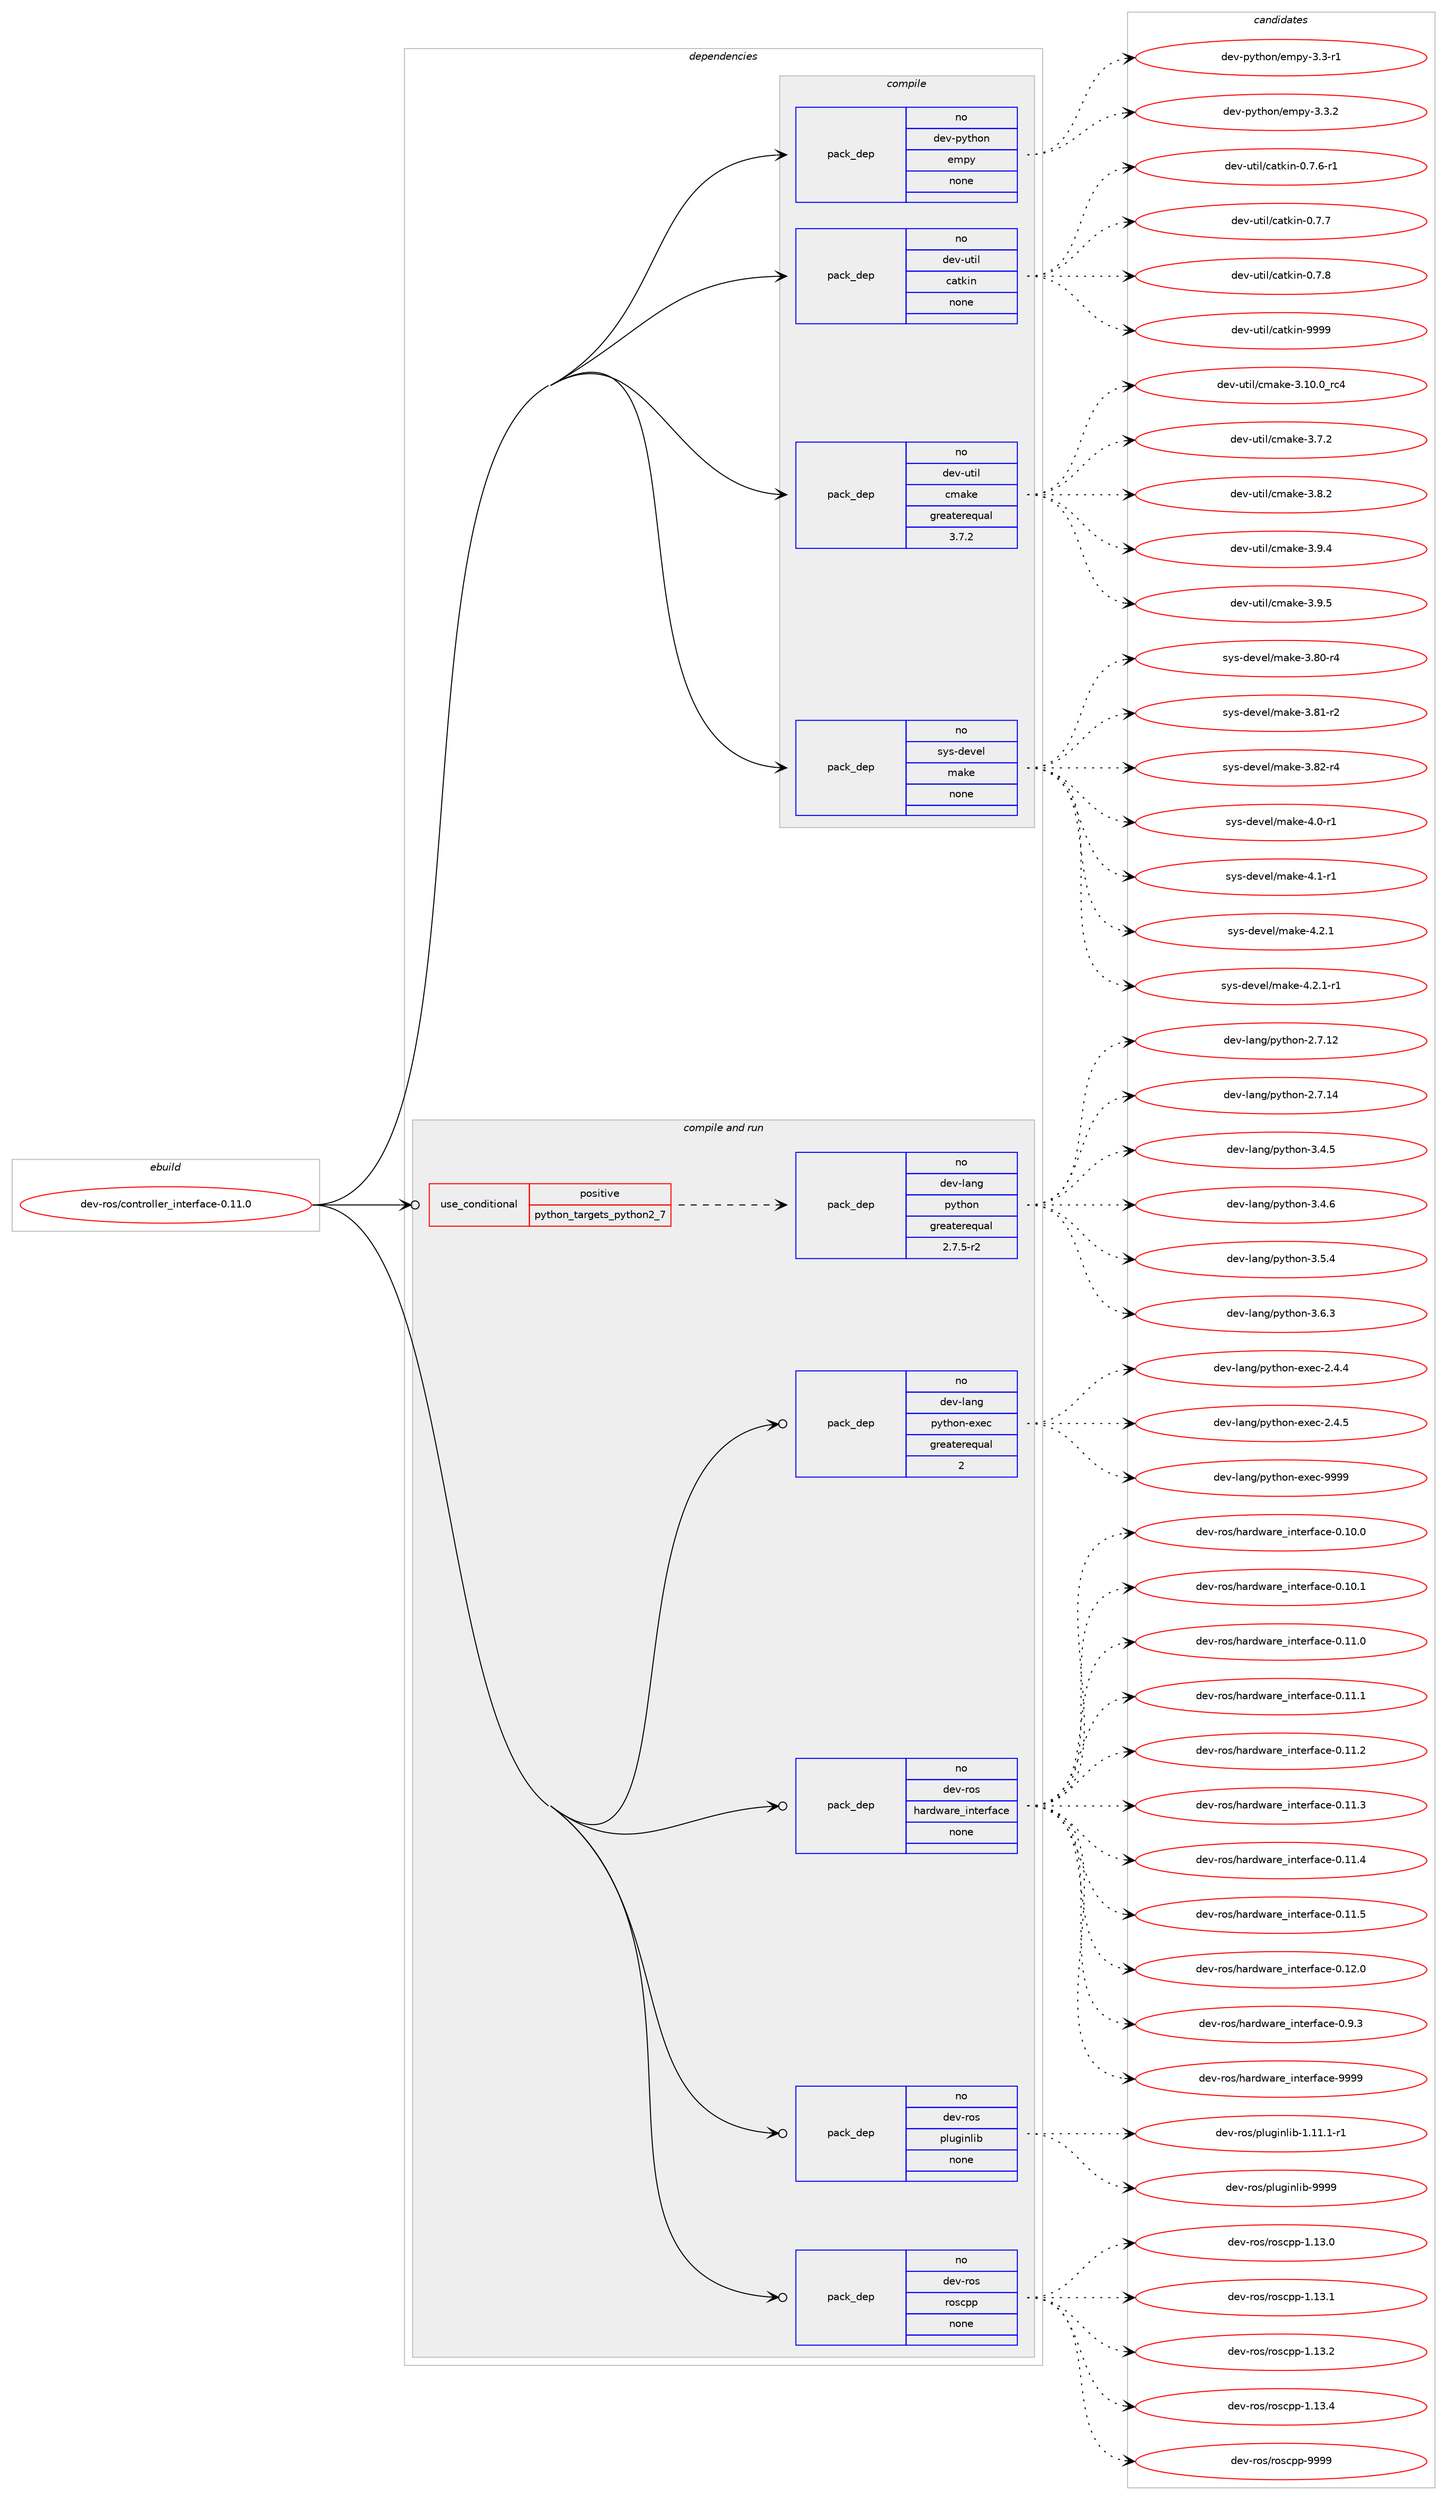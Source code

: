 digraph prolog {

# *************
# Graph options
# *************

newrank=true;
concentrate=true;
compound=true;
graph [rankdir=LR,fontname=Helvetica,fontsize=10,ranksep=1.5];#, ranksep=2.5, nodesep=0.2];
edge  [arrowhead=vee];
node  [fontname=Helvetica,fontsize=10];

# **********
# The ebuild
# **********

subgraph cluster_leftcol {
color=gray;
rank=same;
label=<<i>ebuild</i>>;
id [label="dev-ros/controller_interface-0.11.0", color=red, width=4, href="../dev-ros/controller_interface-0.11.0.svg"];
}

# ****************
# The dependencies
# ****************

subgraph cluster_midcol {
color=gray;
label=<<i>dependencies</i>>;
subgraph cluster_compile {
fillcolor="#eeeeee";
style=filled;
label=<<i>compile</i>>;
subgraph pack150168 {
dependency199145 [label=<<TABLE BORDER="0" CELLBORDER="1" CELLSPACING="0" CELLPADDING="4" WIDTH="220"><TR><TD ROWSPAN="6" CELLPADDING="30">pack_dep</TD></TR><TR><TD WIDTH="110">no</TD></TR><TR><TD>dev-python</TD></TR><TR><TD>empy</TD></TR><TR><TD>none</TD></TR><TR><TD></TD></TR></TABLE>>, shape=none, color=blue];
}
id:e -> dependency199145:w [weight=20,style="solid",arrowhead="vee"];
subgraph pack150169 {
dependency199146 [label=<<TABLE BORDER="0" CELLBORDER="1" CELLSPACING="0" CELLPADDING="4" WIDTH="220"><TR><TD ROWSPAN="6" CELLPADDING="30">pack_dep</TD></TR><TR><TD WIDTH="110">no</TD></TR><TR><TD>dev-util</TD></TR><TR><TD>catkin</TD></TR><TR><TD>none</TD></TR><TR><TD></TD></TR></TABLE>>, shape=none, color=blue];
}
id:e -> dependency199146:w [weight=20,style="solid",arrowhead="vee"];
subgraph pack150170 {
dependency199147 [label=<<TABLE BORDER="0" CELLBORDER="1" CELLSPACING="0" CELLPADDING="4" WIDTH="220"><TR><TD ROWSPAN="6" CELLPADDING="30">pack_dep</TD></TR><TR><TD WIDTH="110">no</TD></TR><TR><TD>dev-util</TD></TR><TR><TD>cmake</TD></TR><TR><TD>greaterequal</TD></TR><TR><TD>3.7.2</TD></TR></TABLE>>, shape=none, color=blue];
}
id:e -> dependency199147:w [weight=20,style="solid",arrowhead="vee"];
subgraph pack150171 {
dependency199148 [label=<<TABLE BORDER="0" CELLBORDER="1" CELLSPACING="0" CELLPADDING="4" WIDTH="220"><TR><TD ROWSPAN="6" CELLPADDING="30">pack_dep</TD></TR><TR><TD WIDTH="110">no</TD></TR><TR><TD>sys-devel</TD></TR><TR><TD>make</TD></TR><TR><TD>none</TD></TR><TR><TD></TD></TR></TABLE>>, shape=none, color=blue];
}
id:e -> dependency199148:w [weight=20,style="solid",arrowhead="vee"];
}
subgraph cluster_compileandrun {
fillcolor="#eeeeee";
style=filled;
label=<<i>compile and run</i>>;
subgraph cond44990 {
dependency199149 [label=<<TABLE BORDER="0" CELLBORDER="1" CELLSPACING="0" CELLPADDING="4"><TR><TD ROWSPAN="3" CELLPADDING="10">use_conditional</TD></TR><TR><TD>positive</TD></TR><TR><TD>python_targets_python2_7</TD></TR></TABLE>>, shape=none, color=red];
subgraph pack150172 {
dependency199150 [label=<<TABLE BORDER="0" CELLBORDER="1" CELLSPACING="0" CELLPADDING="4" WIDTH="220"><TR><TD ROWSPAN="6" CELLPADDING="30">pack_dep</TD></TR><TR><TD WIDTH="110">no</TD></TR><TR><TD>dev-lang</TD></TR><TR><TD>python</TD></TR><TR><TD>greaterequal</TD></TR><TR><TD>2.7.5-r2</TD></TR></TABLE>>, shape=none, color=blue];
}
dependency199149:e -> dependency199150:w [weight=20,style="dashed",arrowhead="vee"];
}
id:e -> dependency199149:w [weight=20,style="solid",arrowhead="odotvee"];
subgraph pack150173 {
dependency199151 [label=<<TABLE BORDER="0" CELLBORDER="1" CELLSPACING="0" CELLPADDING="4" WIDTH="220"><TR><TD ROWSPAN="6" CELLPADDING="30">pack_dep</TD></TR><TR><TD WIDTH="110">no</TD></TR><TR><TD>dev-lang</TD></TR><TR><TD>python-exec</TD></TR><TR><TD>greaterequal</TD></TR><TR><TD>2</TD></TR></TABLE>>, shape=none, color=blue];
}
id:e -> dependency199151:w [weight=20,style="solid",arrowhead="odotvee"];
subgraph pack150174 {
dependency199152 [label=<<TABLE BORDER="0" CELLBORDER="1" CELLSPACING="0" CELLPADDING="4" WIDTH="220"><TR><TD ROWSPAN="6" CELLPADDING="30">pack_dep</TD></TR><TR><TD WIDTH="110">no</TD></TR><TR><TD>dev-ros</TD></TR><TR><TD>hardware_interface</TD></TR><TR><TD>none</TD></TR><TR><TD></TD></TR></TABLE>>, shape=none, color=blue];
}
id:e -> dependency199152:w [weight=20,style="solid",arrowhead="odotvee"];
subgraph pack150175 {
dependency199153 [label=<<TABLE BORDER="0" CELLBORDER="1" CELLSPACING="0" CELLPADDING="4" WIDTH="220"><TR><TD ROWSPAN="6" CELLPADDING="30">pack_dep</TD></TR><TR><TD WIDTH="110">no</TD></TR><TR><TD>dev-ros</TD></TR><TR><TD>pluginlib</TD></TR><TR><TD>none</TD></TR><TR><TD></TD></TR></TABLE>>, shape=none, color=blue];
}
id:e -> dependency199153:w [weight=20,style="solid",arrowhead="odotvee"];
subgraph pack150176 {
dependency199154 [label=<<TABLE BORDER="0" CELLBORDER="1" CELLSPACING="0" CELLPADDING="4" WIDTH="220"><TR><TD ROWSPAN="6" CELLPADDING="30">pack_dep</TD></TR><TR><TD WIDTH="110">no</TD></TR><TR><TD>dev-ros</TD></TR><TR><TD>roscpp</TD></TR><TR><TD>none</TD></TR><TR><TD></TD></TR></TABLE>>, shape=none, color=blue];
}
id:e -> dependency199154:w [weight=20,style="solid",arrowhead="odotvee"];
}
subgraph cluster_run {
fillcolor="#eeeeee";
style=filled;
label=<<i>run</i>>;
}
}

# **************
# The candidates
# **************

subgraph cluster_choices {
rank=same;
color=gray;
label=<<i>candidates</i>>;

subgraph choice150168 {
color=black;
nodesep=1;
choice1001011184511212111610411111047101109112121455146514511449 [label="dev-python/empy-3.3-r1", color=red, width=4,href="../dev-python/empy-3.3-r1.svg"];
choice1001011184511212111610411111047101109112121455146514650 [label="dev-python/empy-3.3.2", color=red, width=4,href="../dev-python/empy-3.3.2.svg"];
dependency199145:e -> choice1001011184511212111610411111047101109112121455146514511449:w [style=dotted,weight="100"];
dependency199145:e -> choice1001011184511212111610411111047101109112121455146514650:w [style=dotted,weight="100"];
}
subgraph choice150169 {
color=black;
nodesep=1;
choice100101118451171161051084799971161071051104548465546544511449 [label="dev-util/catkin-0.7.6-r1", color=red, width=4,href="../dev-util/catkin-0.7.6-r1.svg"];
choice10010111845117116105108479997116107105110454846554655 [label="dev-util/catkin-0.7.7", color=red, width=4,href="../dev-util/catkin-0.7.7.svg"];
choice10010111845117116105108479997116107105110454846554656 [label="dev-util/catkin-0.7.8", color=red, width=4,href="../dev-util/catkin-0.7.8.svg"];
choice100101118451171161051084799971161071051104557575757 [label="dev-util/catkin-9999", color=red, width=4,href="../dev-util/catkin-9999.svg"];
dependency199146:e -> choice100101118451171161051084799971161071051104548465546544511449:w [style=dotted,weight="100"];
dependency199146:e -> choice10010111845117116105108479997116107105110454846554655:w [style=dotted,weight="100"];
dependency199146:e -> choice10010111845117116105108479997116107105110454846554656:w [style=dotted,weight="100"];
dependency199146:e -> choice100101118451171161051084799971161071051104557575757:w [style=dotted,weight="100"];
}
subgraph choice150170 {
color=black;
nodesep=1;
choice1001011184511711610510847991099710710145514649484648951149952 [label="dev-util/cmake-3.10.0_rc4", color=red, width=4,href="../dev-util/cmake-3.10.0_rc4.svg"];
choice10010111845117116105108479910997107101455146554650 [label="dev-util/cmake-3.7.2", color=red, width=4,href="../dev-util/cmake-3.7.2.svg"];
choice10010111845117116105108479910997107101455146564650 [label="dev-util/cmake-3.8.2", color=red, width=4,href="../dev-util/cmake-3.8.2.svg"];
choice10010111845117116105108479910997107101455146574652 [label="dev-util/cmake-3.9.4", color=red, width=4,href="../dev-util/cmake-3.9.4.svg"];
choice10010111845117116105108479910997107101455146574653 [label="dev-util/cmake-3.9.5", color=red, width=4,href="../dev-util/cmake-3.9.5.svg"];
dependency199147:e -> choice1001011184511711610510847991099710710145514649484648951149952:w [style=dotted,weight="100"];
dependency199147:e -> choice10010111845117116105108479910997107101455146554650:w [style=dotted,weight="100"];
dependency199147:e -> choice10010111845117116105108479910997107101455146564650:w [style=dotted,weight="100"];
dependency199147:e -> choice10010111845117116105108479910997107101455146574652:w [style=dotted,weight="100"];
dependency199147:e -> choice10010111845117116105108479910997107101455146574653:w [style=dotted,weight="100"];
}
subgraph choice150171 {
color=black;
nodesep=1;
choice11512111545100101118101108471099710710145514656484511452 [label="sys-devel/make-3.80-r4", color=red, width=4,href="../sys-devel/make-3.80-r4.svg"];
choice11512111545100101118101108471099710710145514656494511450 [label="sys-devel/make-3.81-r2", color=red, width=4,href="../sys-devel/make-3.81-r2.svg"];
choice11512111545100101118101108471099710710145514656504511452 [label="sys-devel/make-3.82-r4", color=red, width=4,href="../sys-devel/make-3.82-r4.svg"];
choice115121115451001011181011084710997107101455246484511449 [label="sys-devel/make-4.0-r1", color=red, width=4,href="../sys-devel/make-4.0-r1.svg"];
choice115121115451001011181011084710997107101455246494511449 [label="sys-devel/make-4.1-r1", color=red, width=4,href="../sys-devel/make-4.1-r1.svg"];
choice115121115451001011181011084710997107101455246504649 [label="sys-devel/make-4.2.1", color=red, width=4,href="../sys-devel/make-4.2.1.svg"];
choice1151211154510010111810110847109971071014552465046494511449 [label="sys-devel/make-4.2.1-r1", color=red, width=4,href="../sys-devel/make-4.2.1-r1.svg"];
dependency199148:e -> choice11512111545100101118101108471099710710145514656484511452:w [style=dotted,weight="100"];
dependency199148:e -> choice11512111545100101118101108471099710710145514656494511450:w [style=dotted,weight="100"];
dependency199148:e -> choice11512111545100101118101108471099710710145514656504511452:w [style=dotted,weight="100"];
dependency199148:e -> choice115121115451001011181011084710997107101455246484511449:w [style=dotted,weight="100"];
dependency199148:e -> choice115121115451001011181011084710997107101455246494511449:w [style=dotted,weight="100"];
dependency199148:e -> choice115121115451001011181011084710997107101455246504649:w [style=dotted,weight="100"];
dependency199148:e -> choice1151211154510010111810110847109971071014552465046494511449:w [style=dotted,weight="100"];
}
subgraph choice150172 {
color=black;
nodesep=1;
choice10010111845108971101034711212111610411111045504655464950 [label="dev-lang/python-2.7.12", color=red, width=4,href="../dev-lang/python-2.7.12.svg"];
choice10010111845108971101034711212111610411111045504655464952 [label="dev-lang/python-2.7.14", color=red, width=4,href="../dev-lang/python-2.7.14.svg"];
choice100101118451089711010347112121116104111110455146524653 [label="dev-lang/python-3.4.5", color=red, width=4,href="../dev-lang/python-3.4.5.svg"];
choice100101118451089711010347112121116104111110455146524654 [label="dev-lang/python-3.4.6", color=red, width=4,href="../dev-lang/python-3.4.6.svg"];
choice100101118451089711010347112121116104111110455146534652 [label="dev-lang/python-3.5.4", color=red, width=4,href="../dev-lang/python-3.5.4.svg"];
choice100101118451089711010347112121116104111110455146544651 [label="dev-lang/python-3.6.3", color=red, width=4,href="../dev-lang/python-3.6.3.svg"];
dependency199150:e -> choice10010111845108971101034711212111610411111045504655464950:w [style=dotted,weight="100"];
dependency199150:e -> choice10010111845108971101034711212111610411111045504655464952:w [style=dotted,weight="100"];
dependency199150:e -> choice100101118451089711010347112121116104111110455146524653:w [style=dotted,weight="100"];
dependency199150:e -> choice100101118451089711010347112121116104111110455146524654:w [style=dotted,weight="100"];
dependency199150:e -> choice100101118451089711010347112121116104111110455146534652:w [style=dotted,weight="100"];
dependency199150:e -> choice100101118451089711010347112121116104111110455146544651:w [style=dotted,weight="100"];
}
subgraph choice150173 {
color=black;
nodesep=1;
choice1001011184510897110103471121211161041111104510112010199455046524652 [label="dev-lang/python-exec-2.4.4", color=red, width=4,href="../dev-lang/python-exec-2.4.4.svg"];
choice1001011184510897110103471121211161041111104510112010199455046524653 [label="dev-lang/python-exec-2.4.5", color=red, width=4,href="../dev-lang/python-exec-2.4.5.svg"];
choice10010111845108971101034711212111610411111045101120101994557575757 [label="dev-lang/python-exec-9999", color=red, width=4,href="../dev-lang/python-exec-9999.svg"];
dependency199151:e -> choice1001011184510897110103471121211161041111104510112010199455046524652:w [style=dotted,weight="100"];
dependency199151:e -> choice1001011184510897110103471121211161041111104510112010199455046524653:w [style=dotted,weight="100"];
dependency199151:e -> choice10010111845108971101034711212111610411111045101120101994557575757:w [style=dotted,weight="100"];
}
subgraph choice150174 {
color=black;
nodesep=1;
choice1001011184511411111547104971141001199711410195105110116101114102979910145484649484648 [label="dev-ros/hardware_interface-0.10.0", color=red, width=4,href="../dev-ros/hardware_interface-0.10.0.svg"];
choice1001011184511411111547104971141001199711410195105110116101114102979910145484649484649 [label="dev-ros/hardware_interface-0.10.1", color=red, width=4,href="../dev-ros/hardware_interface-0.10.1.svg"];
choice1001011184511411111547104971141001199711410195105110116101114102979910145484649494648 [label="dev-ros/hardware_interface-0.11.0", color=red, width=4,href="../dev-ros/hardware_interface-0.11.0.svg"];
choice1001011184511411111547104971141001199711410195105110116101114102979910145484649494649 [label="dev-ros/hardware_interface-0.11.1", color=red, width=4,href="../dev-ros/hardware_interface-0.11.1.svg"];
choice1001011184511411111547104971141001199711410195105110116101114102979910145484649494650 [label="dev-ros/hardware_interface-0.11.2", color=red, width=4,href="../dev-ros/hardware_interface-0.11.2.svg"];
choice1001011184511411111547104971141001199711410195105110116101114102979910145484649494651 [label="dev-ros/hardware_interface-0.11.3", color=red, width=4,href="../dev-ros/hardware_interface-0.11.3.svg"];
choice1001011184511411111547104971141001199711410195105110116101114102979910145484649494652 [label="dev-ros/hardware_interface-0.11.4", color=red, width=4,href="../dev-ros/hardware_interface-0.11.4.svg"];
choice1001011184511411111547104971141001199711410195105110116101114102979910145484649494653 [label="dev-ros/hardware_interface-0.11.5", color=red, width=4,href="../dev-ros/hardware_interface-0.11.5.svg"];
choice1001011184511411111547104971141001199711410195105110116101114102979910145484649504648 [label="dev-ros/hardware_interface-0.12.0", color=red, width=4,href="../dev-ros/hardware_interface-0.12.0.svg"];
choice10010111845114111115471049711410011997114101951051101161011141029799101454846574651 [label="dev-ros/hardware_interface-0.9.3", color=red, width=4,href="../dev-ros/hardware_interface-0.9.3.svg"];
choice100101118451141111154710497114100119971141019510511011610111410297991014557575757 [label="dev-ros/hardware_interface-9999", color=red, width=4,href="../dev-ros/hardware_interface-9999.svg"];
dependency199152:e -> choice1001011184511411111547104971141001199711410195105110116101114102979910145484649484648:w [style=dotted,weight="100"];
dependency199152:e -> choice1001011184511411111547104971141001199711410195105110116101114102979910145484649484649:w [style=dotted,weight="100"];
dependency199152:e -> choice1001011184511411111547104971141001199711410195105110116101114102979910145484649494648:w [style=dotted,weight="100"];
dependency199152:e -> choice1001011184511411111547104971141001199711410195105110116101114102979910145484649494649:w [style=dotted,weight="100"];
dependency199152:e -> choice1001011184511411111547104971141001199711410195105110116101114102979910145484649494650:w [style=dotted,weight="100"];
dependency199152:e -> choice1001011184511411111547104971141001199711410195105110116101114102979910145484649494651:w [style=dotted,weight="100"];
dependency199152:e -> choice1001011184511411111547104971141001199711410195105110116101114102979910145484649494652:w [style=dotted,weight="100"];
dependency199152:e -> choice1001011184511411111547104971141001199711410195105110116101114102979910145484649494653:w [style=dotted,weight="100"];
dependency199152:e -> choice1001011184511411111547104971141001199711410195105110116101114102979910145484649504648:w [style=dotted,weight="100"];
dependency199152:e -> choice10010111845114111115471049711410011997114101951051101161011141029799101454846574651:w [style=dotted,weight="100"];
dependency199152:e -> choice100101118451141111154710497114100119971141019510511011610111410297991014557575757:w [style=dotted,weight="100"];
}
subgraph choice150175 {
color=black;
nodesep=1;
choice100101118451141111154711210811710310511010810598454946494946494511449 [label="dev-ros/pluginlib-1.11.1-r1", color=red, width=4,href="../dev-ros/pluginlib-1.11.1-r1.svg"];
choice1001011184511411111547112108117103105110108105984557575757 [label="dev-ros/pluginlib-9999", color=red, width=4,href="../dev-ros/pluginlib-9999.svg"];
dependency199153:e -> choice100101118451141111154711210811710310511010810598454946494946494511449:w [style=dotted,weight="100"];
dependency199153:e -> choice1001011184511411111547112108117103105110108105984557575757:w [style=dotted,weight="100"];
}
subgraph choice150176 {
color=black;
nodesep=1;
choice10010111845114111115471141111159911211245494649514648 [label="dev-ros/roscpp-1.13.0", color=red, width=4,href="../dev-ros/roscpp-1.13.0.svg"];
choice10010111845114111115471141111159911211245494649514649 [label="dev-ros/roscpp-1.13.1", color=red, width=4,href="../dev-ros/roscpp-1.13.1.svg"];
choice10010111845114111115471141111159911211245494649514650 [label="dev-ros/roscpp-1.13.2", color=red, width=4,href="../dev-ros/roscpp-1.13.2.svg"];
choice10010111845114111115471141111159911211245494649514652 [label="dev-ros/roscpp-1.13.4", color=red, width=4,href="../dev-ros/roscpp-1.13.4.svg"];
choice1001011184511411111547114111115991121124557575757 [label="dev-ros/roscpp-9999", color=red, width=4,href="../dev-ros/roscpp-9999.svg"];
dependency199154:e -> choice10010111845114111115471141111159911211245494649514648:w [style=dotted,weight="100"];
dependency199154:e -> choice10010111845114111115471141111159911211245494649514649:w [style=dotted,weight="100"];
dependency199154:e -> choice10010111845114111115471141111159911211245494649514650:w [style=dotted,weight="100"];
dependency199154:e -> choice10010111845114111115471141111159911211245494649514652:w [style=dotted,weight="100"];
dependency199154:e -> choice1001011184511411111547114111115991121124557575757:w [style=dotted,weight="100"];
}
}

}
